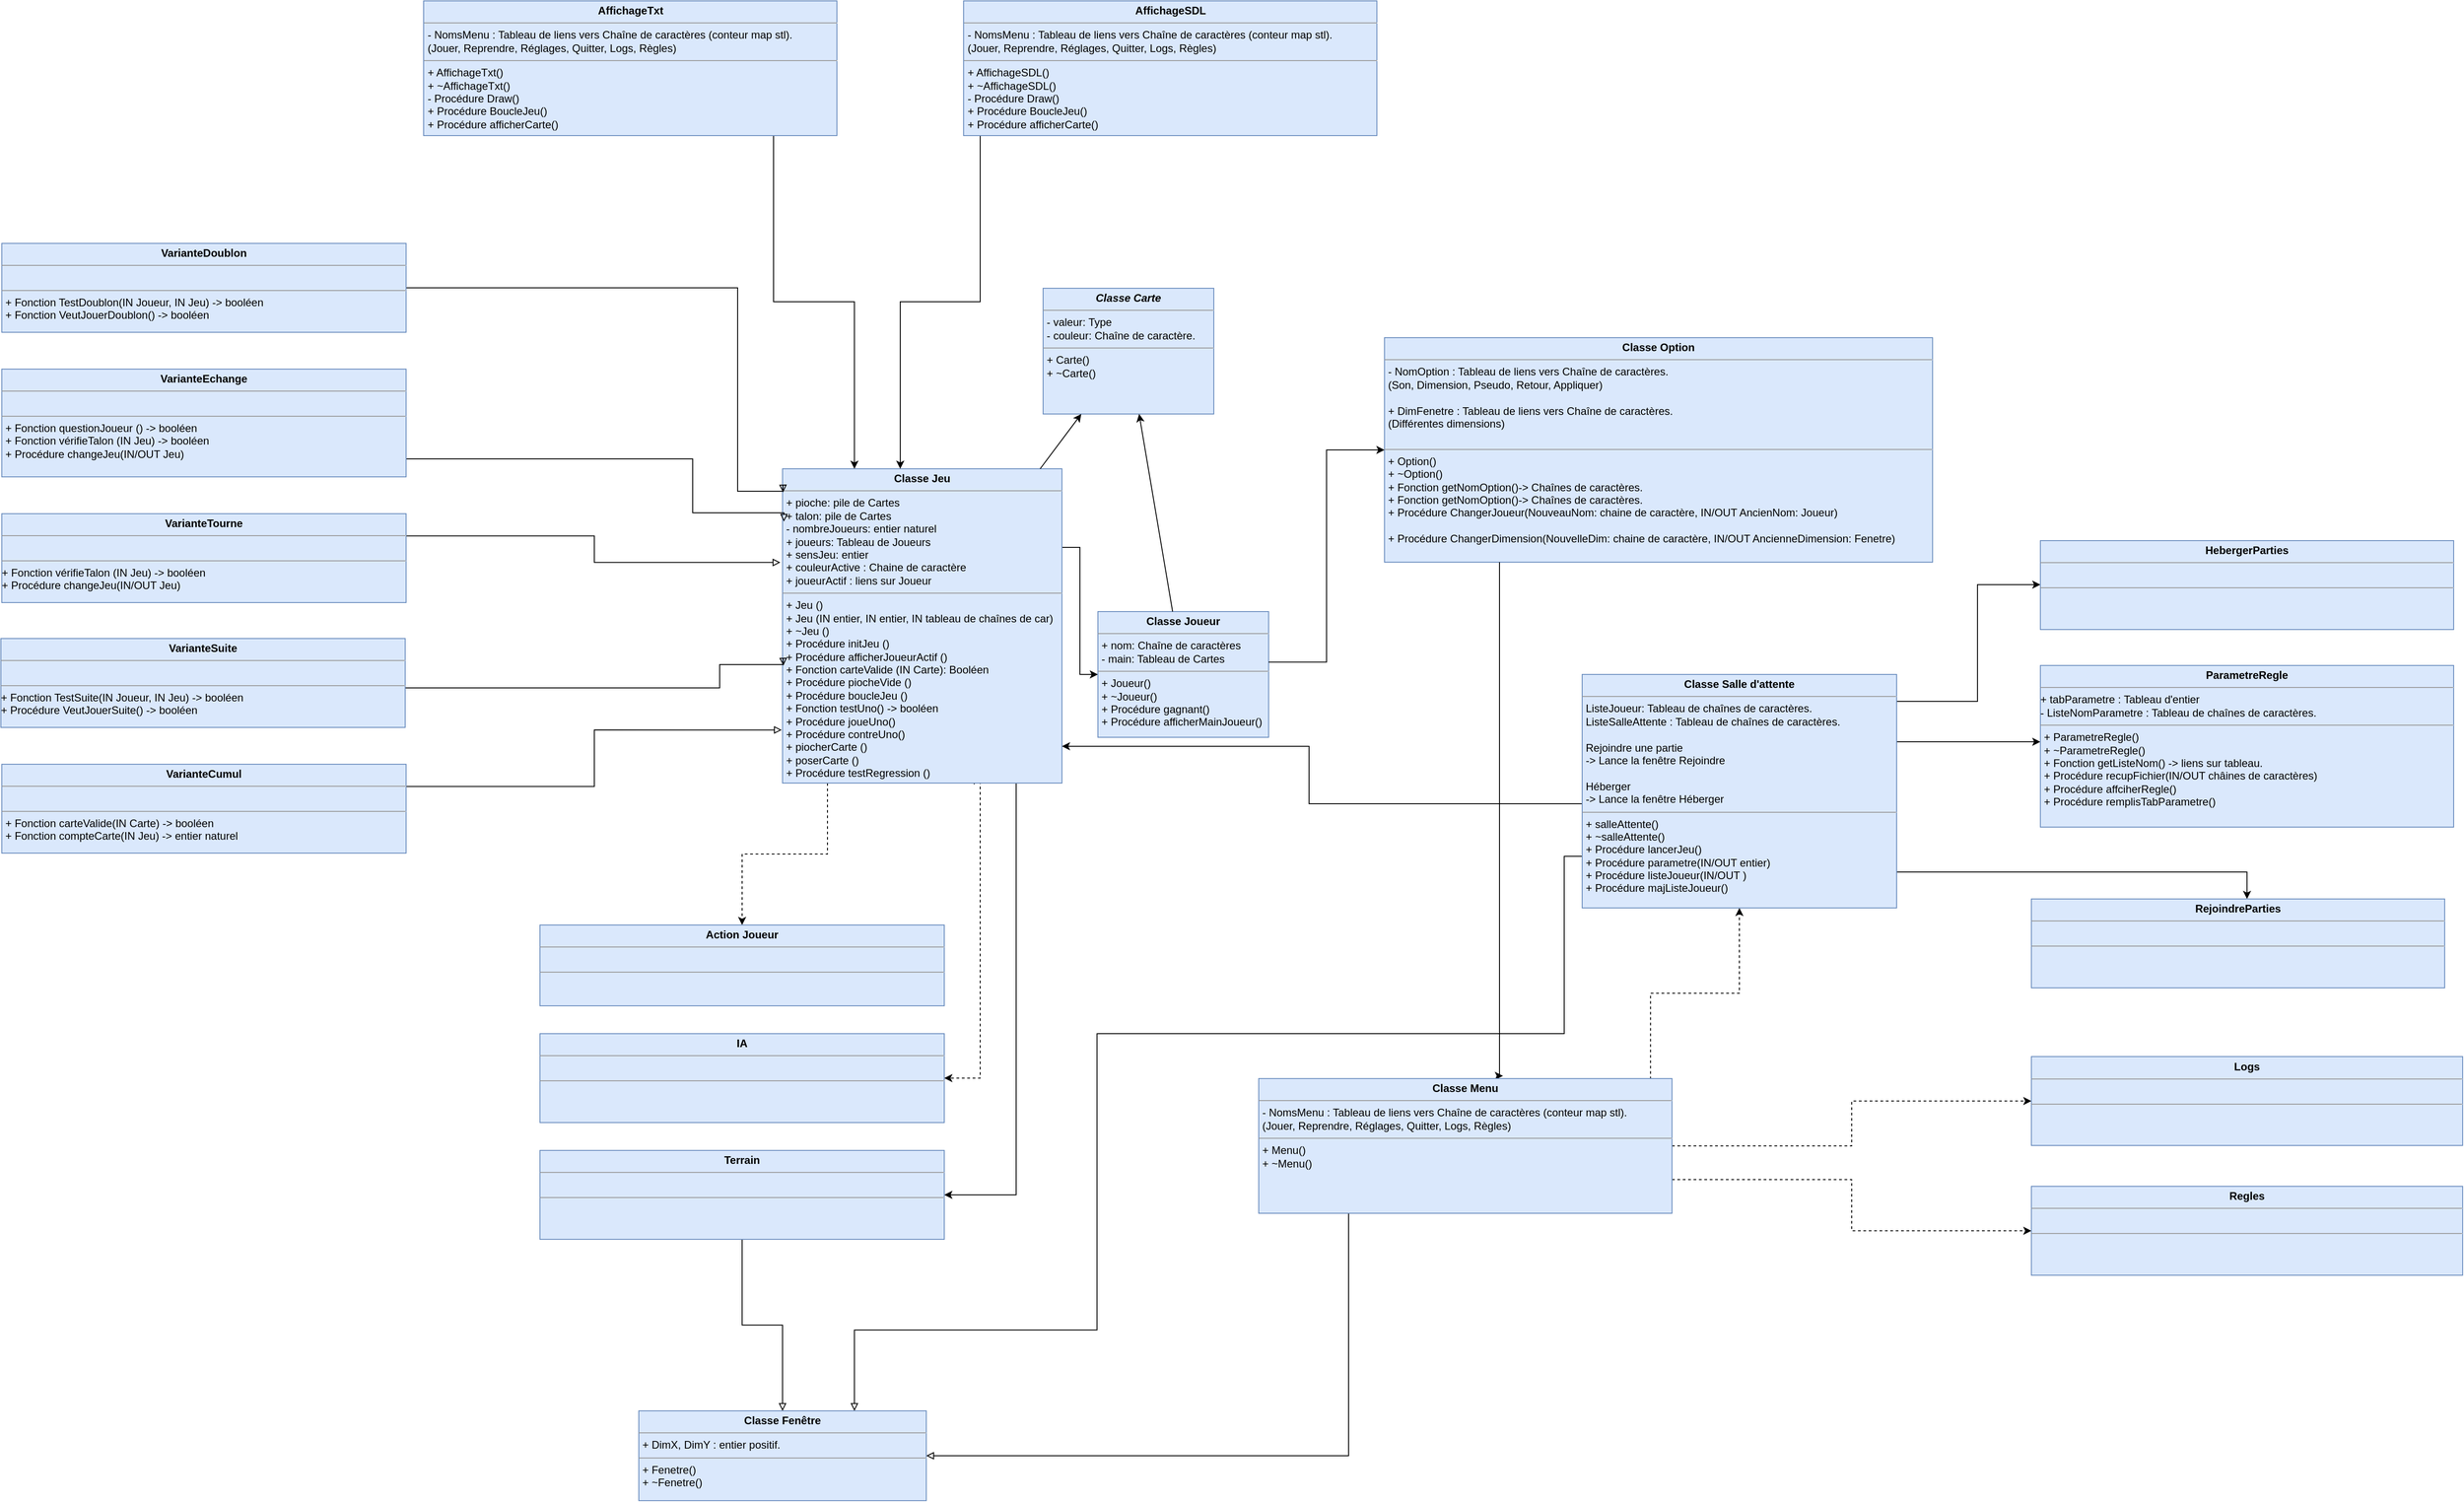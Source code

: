 <mxfile version="14.4.7" type="device"><diagram name="Page-1" id="c4acf3e9-155e-7222-9cf6-157b1a14988f"><mxGraphModel dx="3972" dy="5163" grid="1" gridSize="10" guides="1" tooltips="1" connect="1" arrows="1" fold="1" page="1" pageScale="1" pageWidth="850" pageHeight="1100" background="#ffffff" math="0" shadow="0"><root><mxCell id="0"/><mxCell id="1" parent="0"/><mxCell id="0wQo0CnokWUwTmDc4odr-11" style="edgeStyle=orthogonalEdgeStyle;rounded=0;orthogonalLoop=1;jettySize=auto;html=1;exitX=1;exitY=0.25;exitDx=0;exitDy=0;" parent="1" source="5d2195bd80daf111-9" target="5d2195bd80daf111-15" edge="1"><mxGeometry relative="1" as="geometry"><mxPoint x="-656" y="-1844" as="sourcePoint"/><mxPoint x="-320" y="-1840" as="targetPoint"/><Array as="points"/></mxGeometry></mxCell><mxCell id="T1Fc2ZHcE8DXKJNgJckl-6" style="edgeStyle=orthogonalEdgeStyle;rounded=0;orthogonalLoop=1;jettySize=auto;html=1;dashed=1;" parent="1" source="5d2195bd80daf111-9" target="zn9Z2SsRPNoIqsSreVZQ-27" edge="1"><mxGeometry relative="1" as="geometry"><Array as="points"><mxPoint x="-1030" y="-2570"/><mxPoint x="-1125" y="-2570"/></Array></mxGeometry></mxCell><mxCell id="T1Fc2ZHcE8DXKJNgJckl-7" style="edgeStyle=orthogonalEdgeStyle;rounded=0;orthogonalLoop=1;jettySize=auto;html=1;dashed=1;exitX=0.948;exitY=0.005;exitDx=0;exitDy=0;exitPerimeter=0;" parent="1" source="zn9Z2SsRPNoIqsSreVZQ-2" target="QS1IE63kKfe2ERiDQN9Z-3" edge="1"><mxGeometry relative="1" as="geometry"><Array as="points"/><mxPoint x="-15" y="-2500" as="targetPoint"/></mxGeometry></mxCell><mxCell id="T1Fc2ZHcE8DXKJNgJckl-12" style="edgeStyle=orthogonalEdgeStyle;rounded=0;orthogonalLoop=1;jettySize=auto;html=1;endArrow=classic;endFill=1;entryX=1;entryY=0.5;entryDx=0;entryDy=0;exitX=0.686;exitY=1.004;exitDx=0;exitDy=0;exitPerimeter=0;dashed=1;" parent="1" source="5d2195bd80daf111-9" target="zn9Z2SsRPNoIqsSreVZQ-22" edge="1"><mxGeometry relative="1" as="geometry"><Array as="points"><mxPoint x="-867" y="-2649"/><mxPoint x="-860" y="-2649"/><mxPoint x="-860" y="-2321"/></Array></mxGeometry></mxCell><mxCell id="T1Fc2ZHcE8DXKJNgJckl-13" style="edgeStyle=orthogonalEdgeStyle;rounded=0;orthogonalLoop=1;jettySize=auto;html=1;entryX=1;entryY=0.5;entryDx=0;entryDy=0;endArrow=classic;endFill=1;" parent="1" source="5d2195bd80daf111-9" target="zn9Z2SsRPNoIqsSreVZQ-23" edge="1"><mxGeometry relative="1" as="geometry"><Array as="points"><mxPoint x="-820" y="-2191"/></Array></mxGeometry></mxCell><mxCell id="5d2195bd80daf111-9" value="&lt;p style=&quot;margin: 0px ; margin-top: 4px ; text-align: center&quot;&gt;&lt;b&gt;Classe Jeu&lt;br&gt;&lt;/b&gt;&lt;/p&gt;&lt;hr size=&quot;1&quot;&gt;&lt;p style=&quot;margin: 0px ; margin-left: 4px&quot;&gt;+ pioche: pile de Cartes&lt;br&gt;+ talon: pile de Cartes&lt;/p&gt;&lt;p style=&quot;margin: 0px ; margin-left: 4px&quot;&gt;- nombreJoueurs: entier naturel&lt;/p&gt;&lt;p style=&quot;margin: 0px ; margin-left: 4px&quot;&gt;+ joueurs: Tableau de Joueurs&lt;br&gt;&lt;/p&gt;&lt;p style=&quot;margin: 0px ; margin-left: 4px&quot;&gt;+ sensJeu: entier&lt;/p&gt;&lt;p style=&quot;margin: 0px ; margin-left: 4px&quot;&gt;+ couleurActive : Chaine de caractère&lt;/p&gt;&lt;p style=&quot;margin: 0px ; margin-left: 4px&quot;&gt;+ joueurActif : liens sur Joueur&lt;br&gt;&lt;/p&gt;&lt;hr size=&quot;1&quot;&gt;&lt;p style=&quot;margin: 0px ; margin-left: 4px&quot;&gt;+ Jeu ()&lt;/p&gt;&lt;p style=&quot;margin: 0px ; margin-left: 4px&quot;&gt;+ Jeu (IN entier, IN entier, IN tableau de chaînes de car)&lt;br&gt;&lt;/p&gt;&lt;p style=&quot;margin: 0px ; margin-left: 4px&quot;&gt;+ ~Jeu ()&lt;/p&gt;&lt;p style=&quot;margin: 0px ; margin-left: 4px&quot;&gt;+ Procédure initJeu ()&lt;/p&gt;&lt;p style=&quot;margin: 0px ; margin-left: 4px&quot;&gt;+ Procédure afficherJoueurActif ()&lt;/p&gt;&lt;p style=&quot;margin: 0px ; margin-left: 4px&quot;&gt;+ Fonction carteValide (IN Carte): Booléen&lt;/p&gt;&lt;p style=&quot;margin: 0px ; margin-left: 4px&quot;&gt;+ Procédure piocheVide ()&lt;br&gt;&lt;/p&gt;&lt;p style=&quot;margin: 0px ; margin-left: 4px&quot;&gt;+ Procédure boucleJeu ()&lt;/p&gt;&lt;p style=&quot;margin: 0px ; margin-left: 4px&quot;&gt;+ Fonction testUno() -&amp;gt; booléen&lt;br&gt;&lt;/p&gt;&lt;p style=&quot;margin: 0px ; margin-left: 4px&quot;&gt;+ Procédure joueUno()&lt;/p&gt;&lt;p style=&quot;margin: 0px ; margin-left: 4px&quot;&gt;+ Procédure contreUno()&lt;br&gt;&lt;/p&gt;&lt;p style=&quot;margin: 0px ; margin-left: 4px&quot;&gt;+ piocherCarte ()&lt;/p&gt;&lt;p style=&quot;margin: 0px ; margin-left: 4px&quot;&gt;+ poserCarte ()&lt;/p&gt;&lt;p style=&quot;margin: 0px ; margin-left: 4px&quot;&gt;+ Procédure testRegression ()&lt;br&gt;&lt;/p&gt;&lt;p style=&quot;margin: 0px ; margin-left: 4px&quot;&gt;&lt;br&gt;&lt;/p&gt;" style="verticalAlign=top;align=left;overflow=fill;fontSize=12;fontFamily=Helvetica;html=1;rounded=0;shadow=0;comic=0;labelBackgroundColor=none;strokeWidth=1;fillColor=#dae8fc;strokeColor=#6c8ebf;" parent="1" vertex="1"><mxGeometry x="-1080" y="-2999" width="311" height="350" as="geometry"/></mxCell><mxCell id="5d2195bd80daf111-10" value="&lt;p style=&quot;margin: 0px ; margin-top: 4px ; text-align: center&quot;&gt;&lt;b&gt;&lt;i&gt;Classe Carte&lt;/i&gt;&lt;/b&gt;&lt;/p&gt;&lt;hr size=&quot;1&quot;&gt;&lt;p style=&quot;margin: 0px ; margin-left: 4px&quot;&gt;- valeur: Type&lt;br&gt;- couleur: Chaîne de caractère.&lt;br&gt;&lt;/p&gt;&lt;hr size=&quot;1&quot;&gt;&lt;p style=&quot;margin: 0px ; margin-left: 4px&quot;&gt;+ Carte()&lt;/p&gt;&lt;p style=&quot;margin: 0px ; margin-left: 4px&quot;&gt;+ ~Carte()&lt;br&gt;&lt;/p&gt;" style="verticalAlign=top;align=left;overflow=fill;fontSize=12;fontFamily=Helvetica;html=1;rounded=0;shadow=0;comic=0;labelBackgroundColor=none;strokeWidth=1;fillColor=#dae8fc;strokeColor=#6c8ebf;" parent="1" vertex="1"><mxGeometry x="-790" y="-3200" width="190" height="140" as="geometry"/></mxCell><mxCell id="5d2195bd80daf111-15" value="&lt;p style=&quot;margin: 0px ; margin-top: 4px ; text-align: center&quot;&gt;&lt;b&gt;Classe Joueur&lt;/b&gt;&lt;/p&gt;&lt;hr size=&quot;1&quot;&gt;&lt;p style=&quot;margin: 0px ; margin-left: 4px&quot;&gt;+ nom: Chaîne de caractères&lt;br&gt;- main: Tableau de Cartes&lt;br&gt;&lt;/p&gt;&lt;hr size=&quot;1&quot;&gt;&lt;p style=&quot;margin: 0px ; margin-left: 4px&quot;&gt;+ Joueur()&lt;/p&gt;&lt;p style=&quot;margin: 0px ; margin-left: 4px&quot;&gt;+ ~Joueur()&lt;/p&gt;&lt;p style=&quot;margin: 0px ; margin-left: 4px&quot;&gt;+ Procédure gagnant()&lt;/p&gt;&lt;p style=&quot;margin: 0px ; margin-left: 4px&quot;&gt;+ Procédure afficherMainJoueur()&lt;br&gt;&lt;/p&gt;" style="verticalAlign=top;align=left;overflow=fill;fontSize=12;fontFamily=Helvetica;html=1;rounded=0;shadow=0;comic=0;labelBackgroundColor=none;strokeWidth=1;fillColor=#dae8fc;strokeColor=#6c8ebf;" parent="1" vertex="1"><mxGeometry x="-729" y="-2840" width="190" height="140" as="geometry"/></mxCell><mxCell id="f2n6zYZ96CdqSWhJNvUJ-8" value="" style="endArrow=classic;html=1;" parent="1" source="5d2195bd80daf111-15" target="5d2195bd80daf111-10" edge="1"><mxGeometry width="50" height="50" relative="1" as="geometry"><mxPoint x="450" y="580" as="sourcePoint"/><mxPoint x="500" y="530" as="targetPoint"/></mxGeometry></mxCell><mxCell id="f2n6zYZ96CdqSWhJNvUJ-10" value="" style="endArrow=classic;html=1;" parent="1" source="5d2195bd80daf111-9" target="5d2195bd80daf111-10" edge="1"><mxGeometry width="50" height="50" relative="1" as="geometry"><mxPoint x="380" y="390" as="sourcePoint"/><mxPoint x="430" y="340" as="targetPoint"/><Array as="points"/></mxGeometry></mxCell><mxCell id="T1Fc2ZHcE8DXKJNgJckl-8" style="edgeStyle=orthogonalEdgeStyle;rounded=0;orthogonalLoop=1;jettySize=auto;html=1;endArrow=block;endFill=0;" parent="1" source="zn9Z2SsRPNoIqsSreVZQ-2" target="zn9Z2SsRPNoIqsSreVZQ-1" edge="1"><mxGeometry relative="1" as="geometry"><Array as="points"><mxPoint x="-450" y="-1900"/></Array></mxGeometry></mxCell><mxCell id="zn9Z2SsRPNoIqsSreVZQ-1" value="&lt;p style=&quot;margin: 0px ; margin-top: 4px ; text-align: center&quot;&gt;&lt;b&gt;Classe Fenêtre &lt;br&gt;&lt;/b&gt;&lt;/p&gt;&lt;hr size=&quot;1&quot;&gt;&lt;p style=&quot;margin: 0px ; margin-left: 4px&quot;&gt;+ DimX, DimY : entier positif.&lt;br&gt;&lt;/p&gt;&lt;hr size=&quot;1&quot;&gt;&lt;p style=&quot;margin: 0px ; margin-left: 4px&quot;&gt;+ Fenetre()&lt;br&gt;&lt;/p&gt;&lt;p style=&quot;margin: 0px ; margin-left: 4px&quot;&gt;+ ~Fenetre()&lt;/p&gt;" style="verticalAlign=top;align=left;overflow=fill;fontSize=12;fontFamily=Helvetica;html=1;rounded=0;shadow=0;comic=0;labelBackgroundColor=none;strokeWidth=1;fillColor=#dae8fc;strokeColor=#6c8ebf;" parent="1" vertex="1"><mxGeometry x="-1240" y="-1950" width="320" height="100" as="geometry"/></mxCell><mxCell id="zn9Z2SsRPNoIqsSreVZQ-3" value="&lt;p style=&quot;margin: 0px ; margin-top: 4px ; text-align: center&quot;&gt;&lt;b&gt;Classe Option&lt;br&gt;&lt;/b&gt;&lt;/p&gt;&lt;hr size=&quot;1&quot;&gt;&lt;p style=&quot;margin: 0px ; margin-left: 4px&quot;&gt;- NomOption : Tableau de liens vers Chaîne de caractères.&lt;br&gt;&lt;/p&gt;&lt;p style=&quot;margin: 0px ; margin-left: 4px&quot;&gt;(Son, Dimension, Pseudo, Retour, Appliquer)&lt;/p&gt;&lt;p style=&quot;margin: 0px ; margin-left: 4px&quot;&gt;&lt;br&gt;&lt;/p&gt;&lt;p style=&quot;margin: 0px ; margin-left: 4px&quot;&gt;+ DimFenetre : Tableau de liens vers Chaîne de caractères.&lt;br&gt;&lt;/p&gt;&lt;p style=&quot;margin: 0px ; margin-left: 4px&quot;&gt;(Différentes dimensions)&lt;/p&gt;&lt;br&gt;&lt;hr size=&quot;1&quot;&gt;&lt;p style=&quot;margin: 0px ; margin-left: 4px&quot;&gt;+ Option()&lt;br&gt;&lt;/p&gt;&lt;p style=&quot;margin: 0px ; margin-left: 4px&quot;&gt;+ ~Option()&lt;/p&gt;&lt;p style=&quot;margin: 0px ; margin-left: 4px&quot;&gt;+ Fonction getNomOption()-&amp;gt; Chaînes de caractères.&lt;br&gt;&lt;/p&gt;&lt;p style=&quot;margin: 0px ; margin-left: 4px&quot;&gt;+ Fonction getNomOption()-&amp;gt; Chaînes de caractères.&lt;br&gt;&lt;/p&gt;&lt;p style=&quot;margin: 0px ; margin-left: 4px&quot;&gt;+ Procédure ChangerJoueur(NouveauNom: chaine de caractère, IN/OUT AncienNom: Joueur)&lt;/p&gt;&lt;p style=&quot;margin: 0px ; margin-left: 4px&quot;&gt;&lt;br&gt;&lt;/p&gt;&lt;p style=&quot;margin: 0px ; margin-left: 4px&quot;&gt;+ Procédure ChangerDimension(NouvelleDim: chaine de caractère, IN/OUT AncienneDimension: Fenetre)&lt;/p&gt;" style="verticalAlign=top;align=left;overflow=fill;fontSize=12;fontFamily=Helvetica;html=1;rounded=0;shadow=0;comic=0;labelBackgroundColor=none;strokeWidth=1;fillColor=#dae8fc;strokeColor=#6c8ebf;" parent="1" vertex="1"><mxGeometry x="-410" y="-3145" width="610" height="250" as="geometry"/></mxCell><mxCell id="T1Fc2ZHcE8DXKJNgJckl-21" style="edgeStyle=orthogonalEdgeStyle;rounded=0;orthogonalLoop=1;jettySize=auto;html=1;endArrow=classic;endFill=1;" parent="1" target="5d2195bd80daf111-9" edge="1"><mxGeometry relative="1" as="geometry"><Array as="points"><mxPoint x="-494" y="-2626"/><mxPoint x="-494" y="-2690"/></Array><mxPoint x="-190" y="-2626" as="sourcePoint"/></mxGeometry></mxCell><mxCell id="48mRDnDiIhwB5vdOgpZr-1" style="edgeStyle=orthogonalEdgeStyle;rounded=0;orthogonalLoop=1;jettySize=auto;html=1;exitX=0;exitY=0.75;exitDx=0;exitDy=0;endArrow=block;endFill=0;entryX=0.75;entryY=0;entryDx=0;entryDy=0;" parent="1" target="zn9Z2SsRPNoIqsSreVZQ-1" edge="1"><mxGeometry relative="1" as="geometry"><mxPoint x="-920" y="-1950" as="targetPoint"/><Array as="points"><mxPoint x="-210" y="-2568"/><mxPoint x="-210" y="-2370"/><mxPoint x="-730" y="-2370"/><mxPoint x="-730" y="-2040"/><mxPoint x="-1000" y="-2040"/></Array><mxPoint x="-190" y="-2567.5" as="sourcePoint"/></mxGeometry></mxCell><mxCell id="T1Fc2ZHcE8DXKJNgJckl-20" style="edgeStyle=orthogonalEdgeStyle;rounded=0;orthogonalLoop=1;jettySize=auto;html=1;endArrow=classic;endFill=1;" parent="1" source="zn9Z2SsRPNoIqsSreVZQ-9" target="5d2195bd80daf111-9" edge="1"><mxGeometry relative="1" as="geometry"><Array as="points"><mxPoint x="-860" y="-3185"/><mxPoint x="-949" y="-3185"/></Array></mxGeometry></mxCell><mxCell id="zn9Z2SsRPNoIqsSreVZQ-9" value="&lt;p style=&quot;margin: 0px ; margin-top: 4px ; text-align: center&quot;&gt;&lt;b&gt;AffichageSDL&lt;/b&gt;&lt;/p&gt;&lt;hr size=&quot;1&quot;&gt;&lt;p style=&quot;margin: 0px ; margin-left: 4px&quot;&gt;- NomsMenu : Tableau de liens vers Chaîne de caractères (conteur map stl).&lt;/p&gt;&lt;p style=&quot;margin: 0px ; margin-left: 4px&quot;&gt;(Jouer, Reprendre, Réglages, Quitter, Logs, Règles)&lt;br&gt;&lt;/p&gt;&lt;hr size=&quot;1&quot;&gt;&lt;p style=&quot;margin: 0px ; margin-left: 4px&quot;&gt;+ AffichageSDL()&lt;br&gt;&lt;/p&gt;&lt;p style=&quot;margin: 0px ; margin-left: 4px&quot;&gt;+ ~AffichageSDL()&lt;/p&gt;&lt;p style=&quot;margin: 0px ; margin-left: 4px&quot;&gt;- Procédure Draw()&lt;/p&gt;&lt;p style=&quot;margin: 0px ; margin-left: 4px&quot;&gt;+ Procédure BoucleJeu()&lt;/p&gt;&lt;p style=&quot;margin: 0px ; margin-left: 4px&quot;&gt;+ Procédure afficherCarte()&lt;/p&gt;" style="verticalAlign=top;align=left;overflow=fill;fontSize=12;fontFamily=Helvetica;html=1;rounded=0;shadow=0;comic=0;labelBackgroundColor=none;strokeWidth=1;fillColor=#dae8fc;strokeColor=#6c8ebf;" parent="1" vertex="1"><mxGeometry x="-878.5" y="-3520" width="460" height="150" as="geometry"/></mxCell><mxCell id="T1Fc2ZHcE8DXKJNgJckl-19" style="edgeStyle=orthogonalEdgeStyle;rounded=0;orthogonalLoop=1;jettySize=auto;html=1;endArrow=classic;endFill=1;" parent="1" source="zn9Z2SsRPNoIqsSreVZQ-10" target="5d2195bd80daf111-9" edge="1"><mxGeometry relative="1" as="geometry"><Array as="points"><mxPoint x="-1090" y="-3185"/><mxPoint x="-1000" y="-3185"/></Array></mxGeometry></mxCell><mxCell id="zn9Z2SsRPNoIqsSreVZQ-10" value="&lt;p style=&quot;margin: 0px ; margin-top: 4px ; text-align: center&quot;&gt;&lt;b&gt;AffichageTxt&lt;br&gt;&lt;/b&gt;&lt;/p&gt;&lt;hr size=&quot;1&quot;&gt;&lt;p style=&quot;margin: 0px ; margin-left: 4px&quot;&gt;- NomsMenu : Tableau de liens vers Chaîne de caractères (conteur map stl).&lt;/p&gt;&lt;p style=&quot;margin: 0px ; margin-left: 4px&quot;&gt;(Jouer, Reprendre, Réglages, Quitter, Logs, Règles)&lt;br&gt;&lt;/p&gt;&lt;hr size=&quot;1&quot;&gt;&lt;p style=&quot;margin: 0px ; margin-left: 4px&quot;&gt;+ AffichageTxt()&lt;br&gt;&lt;/p&gt;&lt;p style=&quot;margin: 0px ; margin-left: 4px&quot;&gt;+ ~AffichageTxt()&lt;/p&gt;&lt;p style=&quot;margin: 0px ; margin-left: 4px&quot;&gt;- Procédure Draw()&lt;/p&gt;&lt;p style=&quot;margin: 0px ; margin-left: 4px&quot;&gt;+ Procédure BoucleJeu()&lt;/p&gt;&lt;p style=&quot;margin: 0px ; margin-left: 4px&quot;&gt;+ Procédure afficherCarte()&lt;br&gt;&lt;/p&gt;" style="verticalAlign=top;align=left;overflow=fill;fontSize=12;fontFamily=Helvetica;html=1;rounded=0;shadow=0;comic=0;labelBackgroundColor=none;strokeWidth=1;fillColor=#dae8fc;strokeColor=#6c8ebf;" parent="1" vertex="1"><mxGeometry x="-1479.5" y="-3520" width="460" height="150" as="geometry"/></mxCell><mxCell id="T1Fc2ZHcE8DXKJNgJckl-15" style="edgeStyle=orthogonalEdgeStyle;rounded=0;orthogonalLoop=1;jettySize=auto;html=1;endArrow=classic;endFill=1;" parent="1" target="zn9Z2SsRPNoIqsSreVZQ-19" edge="1"><mxGeometry relative="1" as="geometry"><Array as="points"><mxPoint x="210" y="-2695"/><mxPoint x="210" y="-2695"/></Array><mxPoint x="160" y="-2694.971" as="sourcePoint"/></mxGeometry></mxCell><mxCell id="zn9Z2SsRPNoIqsSreVZQ-19" value="&lt;p style=&quot;margin: 0px ; margin-top: 4px ; text-align: center&quot;&gt;&lt;b&gt;ParametreRegle&lt;br&gt;&lt;/b&gt;&lt;/p&gt;&lt;hr size=&quot;1&quot;&gt;&lt;div&gt;+ tabParametre : Tableau d'entier&lt;/div&gt;&lt;div&gt;- ListeNomParametre : Tableau de chaînes de caractères.&lt;br&gt;&lt;/div&gt;&lt;hr size=&quot;1&quot;&gt;&lt;p style=&quot;margin: 0px ; margin-left: 4px&quot;&gt;+ ParametreRegle()&lt;/p&gt;&lt;p style=&quot;margin: 0px ; margin-left: 4px&quot;&gt;+ ~ParametreRegle()&lt;/p&gt;&lt;p style=&quot;margin: 0px ; margin-left: 4px&quot;&gt;+ Fonction getListeNom() -&amp;gt; liens sur tableau.&lt;/p&gt;&lt;p style=&quot;margin: 0px ; margin-left: 4px&quot;&gt;+ Procédure recupFichier(IN/OUT châines de caractères)&lt;br&gt;&lt;/p&gt;&lt;p style=&quot;margin: 0px ; margin-left: 4px&quot;&gt;+ Procédure affciherRegle()&lt;br&gt;&lt;/p&gt;&lt;p style=&quot;margin: 0px ; margin-left: 4px&quot;&gt;+ Procédure remplisTabParametre()&lt;br&gt;&lt;/p&gt;" style="verticalAlign=top;align=left;overflow=fill;fontSize=12;fontFamily=Helvetica;html=1;rounded=0;shadow=0;comic=0;labelBackgroundColor=none;strokeWidth=1;fillColor=#dae8fc;strokeColor=#6c8ebf;" parent="1" vertex="1"><mxGeometry x="320" y="-2780" width="460" height="180" as="geometry"/></mxCell><mxCell id="T1Fc2ZHcE8DXKJNgJckl-14" style="edgeStyle=orthogonalEdgeStyle;rounded=0;orthogonalLoop=1;jettySize=auto;html=1;endArrow=classic;endFill=1;" parent="1" target="zn9Z2SsRPNoIqsSreVZQ-20" edge="1"><mxGeometry relative="1" as="geometry"><Array as="points"><mxPoint x="250" y="-2740"/><mxPoint x="250" y="-2870"/></Array><mxPoint x="160" y="-2740" as="sourcePoint"/></mxGeometry></mxCell><mxCell id="zn9Z2SsRPNoIqsSreVZQ-20" value="&lt;p style=&quot;margin: 0px ; margin-top: 4px ; text-align: center&quot;&gt;&lt;b&gt;HebergerParties&lt;br&gt;&lt;/b&gt;&lt;/p&gt;&lt;hr size=&quot;1&quot;&gt;&lt;p style=&quot;margin: 0px ; margin-left: 4px&quot;&gt;&lt;br&gt;&lt;/p&gt;&lt;hr size=&quot;1&quot;&gt;&lt;p style=&quot;margin: 0px ; margin-left: 4px&quot;&gt;&lt;br&gt;&lt;/p&gt;" style="verticalAlign=top;align=left;overflow=fill;fontSize=12;fontFamily=Helvetica;html=1;rounded=0;shadow=0;comic=0;labelBackgroundColor=none;strokeWidth=1;fillColor=#dae8fc;strokeColor=#6c8ebf;" parent="1" vertex="1"><mxGeometry x="320" y="-2919" width="460" height="99" as="geometry"/></mxCell><mxCell id="T1Fc2ZHcE8DXKJNgJckl-16" style="edgeStyle=orthogonalEdgeStyle;rounded=0;orthogonalLoop=1;jettySize=auto;html=1;endArrow=classic;endFill=1;" parent="1" target="zn9Z2SsRPNoIqsSreVZQ-21" edge="1"><mxGeometry relative="1" as="geometry"><mxPoint x="160" y="-2634.971" as="sourcePoint"/><Array as="points"><mxPoint x="160" y="-2550"/><mxPoint x="550" y="-2550"/></Array></mxGeometry></mxCell><mxCell id="zn9Z2SsRPNoIqsSreVZQ-21" value="&lt;p style=&quot;margin: 0px ; margin-top: 4px ; text-align: center&quot;&gt;&lt;b&gt;RejoindreParties&lt;br&gt;&lt;/b&gt;&lt;/p&gt;&lt;hr size=&quot;1&quot;&gt;&lt;br&gt;&lt;hr size=&quot;1&quot;&gt;&lt;p style=&quot;margin: 0px ; margin-left: 4px&quot;&gt;&lt;br&gt;&lt;/p&gt;" style="verticalAlign=top;align=left;overflow=fill;fontSize=12;fontFamily=Helvetica;html=1;rounded=0;shadow=0;comic=0;labelBackgroundColor=none;strokeWidth=1;fillColor=#dae8fc;strokeColor=#6c8ebf;" parent="1" vertex="1"><mxGeometry x="310" y="-2520" width="460" height="99" as="geometry"/></mxCell><mxCell id="zn9Z2SsRPNoIqsSreVZQ-22" value="&lt;p style=&quot;margin: 0px ; margin-top: 4px ; text-align: center&quot;&gt;&lt;b&gt;IA&lt;br&gt;&lt;/b&gt;&lt;/p&gt;&lt;hr size=&quot;1&quot;&gt;&lt;p style=&quot;margin: 0px ; margin-left: 4px&quot;&gt;&lt;br&gt;&lt;/p&gt;&lt;hr size=&quot;1&quot;&gt;&lt;p style=&quot;margin: 0px ; margin-left: 4px&quot;&gt;&lt;br&gt;&lt;/p&gt;" style="verticalAlign=top;align=left;overflow=fill;fontSize=12;fontFamily=Helvetica;html=1;rounded=0;shadow=0;comic=0;labelBackgroundColor=none;strokeWidth=1;fillColor=#dae8fc;strokeColor=#6c8ebf;" parent="1" vertex="1"><mxGeometry x="-1350" y="-2370" width="450" height="99" as="geometry"/></mxCell><mxCell id="T1Fc2ZHcE8DXKJNgJckl-3" style="edgeStyle=orthogonalEdgeStyle;rounded=0;orthogonalLoop=1;jettySize=auto;html=1;strokeColor=none;" parent="1" source="zn9Z2SsRPNoIqsSreVZQ-23" target="zn9Z2SsRPNoIqsSreVZQ-1" edge="1"><mxGeometry relative="1" as="geometry"/></mxCell><mxCell id="T1Fc2ZHcE8DXKJNgJckl-4" style="edgeStyle=orthogonalEdgeStyle;rounded=0;orthogonalLoop=1;jettySize=auto;html=1;endArrow=block;endFill=0;" parent="1" source="zn9Z2SsRPNoIqsSreVZQ-23" target="zn9Z2SsRPNoIqsSreVZQ-1" edge="1"><mxGeometry relative="1" as="geometry"/></mxCell><mxCell id="zn9Z2SsRPNoIqsSreVZQ-23" value="&lt;p style=&quot;margin: 0px ; margin-top: 4px ; text-align: center&quot;&gt;&lt;b&gt;Terrain&lt;br&gt;&lt;/b&gt;&lt;/p&gt;&lt;hr size=&quot;1&quot;&gt;&lt;p style=&quot;margin: 0px ; margin-left: 4px&quot;&gt;&lt;br&gt;&lt;/p&gt;&lt;hr size=&quot;1&quot;&gt;&lt;p style=&quot;margin: 0px ; margin-left: 4px&quot;&gt;&lt;br&gt;&lt;/p&gt;" style="verticalAlign=top;align=left;overflow=fill;fontSize=12;fontFamily=Helvetica;html=1;rounded=0;shadow=0;comic=0;labelBackgroundColor=none;strokeWidth=1;fillColor=#dae8fc;strokeColor=#6c8ebf;" parent="1" vertex="1"><mxGeometry x="-1350" y="-2240" width="450" height="99" as="geometry"/></mxCell><mxCell id="T1Fc2ZHcE8DXKJNgJckl-18" style="edgeStyle=orthogonalEdgeStyle;rounded=0;orthogonalLoop=1;jettySize=auto;html=1;endArrow=classic;endFill=1;dashed=1;exitX=1;exitY=0.75;exitDx=0;exitDy=0;" parent="1" source="zn9Z2SsRPNoIqsSreVZQ-2" target="zn9Z2SsRPNoIqsSreVZQ-25" edge="1"><mxGeometry relative="1" as="geometry"/></mxCell><mxCell id="zn9Z2SsRPNoIqsSreVZQ-25" value="&lt;p style=&quot;margin: 0px ; margin-top: 4px ; text-align: center&quot;&gt;&lt;b&gt;Regles&lt;br&gt;&lt;/b&gt;&lt;/p&gt;&lt;hr size=&quot;1&quot;&gt;&lt;p style=&quot;margin: 0px ; margin-left: 4px&quot;&gt;&lt;br&gt;&lt;/p&gt;&lt;hr size=&quot;1&quot;&gt;&lt;p style=&quot;margin: 0px ; margin-left: 4px&quot;&gt;&lt;br&gt;&lt;/p&gt;" style="verticalAlign=top;align=left;overflow=fill;fontSize=12;fontFamily=Helvetica;html=1;rounded=0;shadow=0;comic=0;labelBackgroundColor=none;strokeWidth=1;fillColor=#dae8fc;strokeColor=#6c8ebf;" parent="1" vertex="1"><mxGeometry x="310" y="-2200" width="480" height="99" as="geometry"/></mxCell><mxCell id="T1Fc2ZHcE8DXKJNgJckl-17" style="edgeStyle=orthogonalEdgeStyle;rounded=0;orthogonalLoop=1;jettySize=auto;html=1;endArrow=classic;endFill=1;dashed=1;" parent="1" source="zn9Z2SsRPNoIqsSreVZQ-2" target="zn9Z2SsRPNoIqsSreVZQ-26" edge="1"><mxGeometry relative="1" as="geometry"/></mxCell><mxCell id="zn9Z2SsRPNoIqsSreVZQ-26" value="&lt;p style=&quot;margin: 0px ; margin-top: 4px ; text-align: center&quot;&gt;&lt;b&gt;Logs&lt;br&gt;&lt;/b&gt;&lt;/p&gt;&lt;hr size=&quot;1&quot;&gt;&lt;p style=&quot;margin: 0px ; margin-left: 4px&quot;&gt;&lt;br&gt;&lt;/p&gt;&lt;hr size=&quot;1&quot;&gt;&lt;p style=&quot;margin: 0px ; margin-left: 4px&quot;&gt;&lt;br&gt;&lt;/p&gt;" style="verticalAlign=top;align=left;overflow=fill;fontSize=12;fontFamily=Helvetica;html=1;rounded=0;shadow=0;comic=0;labelBackgroundColor=none;strokeWidth=1;fillColor=#dae8fc;strokeColor=#6c8ebf;" parent="1" vertex="1"><mxGeometry x="310" y="-2344.5" width="480" height="99" as="geometry"/></mxCell><mxCell id="zn9Z2SsRPNoIqsSreVZQ-27" value="&lt;p style=&quot;margin: 0px ; margin-top: 4px ; text-align: center&quot;&gt;&lt;b&gt;Action Joueur&lt;br&gt;&lt;/b&gt;&lt;/p&gt;&lt;hr size=&quot;1&quot;&gt;&lt;p style=&quot;margin: 0px ; margin-left: 4px&quot;&gt;&lt;br&gt;&lt;/p&gt;&lt;hr size=&quot;1&quot;&gt;" style="verticalAlign=top;align=left;overflow=fill;fontSize=12;fontFamily=Helvetica;html=1;rounded=0;shadow=0;comic=0;labelBackgroundColor=none;strokeWidth=1;fillColor=#dae8fc;strokeColor=#6c8ebf;" parent="1" vertex="1"><mxGeometry x="-1350" y="-2491" width="450" height="90" as="geometry"/></mxCell><mxCell id="FPWIGKCDVvbo4BB-tob_-3" style="edgeStyle=orthogonalEdgeStyle;rounded=0;orthogonalLoop=1;jettySize=auto;html=1;exitX=1;exitY=0.402;exitDx=0;exitDy=0;entryX=0;entryY=0.5;entryDx=0;entryDy=0;exitPerimeter=0;" parent="1" source="5d2195bd80daf111-15" target="zn9Z2SsRPNoIqsSreVZQ-3" edge="1"><mxGeometry relative="1" as="geometry"><mxPoint x="-155" y="-1690" as="targetPoint"/></mxGeometry></mxCell><mxCell id="0wQo0CnokWUwTmDc4odr-14" style="edgeStyle=orthogonalEdgeStyle;rounded=0;orthogonalLoop=1;jettySize=auto;html=1;exitX=1;exitY=0.5;exitDx=0;exitDy=0;endArrow=block;endFill=0;strokeWidth=1;entryX=0.002;entryY=0.075;entryDx=0;entryDy=0;entryPerimeter=0;" parent="1" source="FPWIGKCDVvbo4BB-tob_-4" target="5d2195bd80daf111-9" edge="1"><mxGeometry relative="1" as="geometry"><Array as="points"><mxPoint x="-1130" y="-3201"/><mxPoint x="-1130" y="-2974"/></Array></mxGeometry></mxCell><mxCell id="FPWIGKCDVvbo4BB-tob_-4" value="&lt;p style=&quot;margin: 0px ; margin-top: 4px ; text-align: center&quot;&gt;&lt;b&gt;VarianteDoublon&lt;br&gt;&lt;/b&gt;&lt;/p&gt;&lt;hr size=&quot;1&quot;&gt;&lt;p style=&quot;margin: 0px ; margin-left: 4px&quot;&gt;&lt;br&gt;&lt;/p&gt;&lt;hr size=&quot;1&quot;&gt;&lt;p style=&quot;margin: 0px ; margin-left: 4px&quot;&gt;+ Fonction TestDoublon(IN Joueur, IN Jeu) -&amp;gt; booléen&lt;/p&gt;&lt;p style=&quot;margin: 0px ; margin-left: 4px&quot;&gt;+ Fonction VeutJouerDoublon() -&amp;gt; booléen&lt;br&gt;&lt;/p&gt;" style="verticalAlign=top;align=left;overflow=fill;fontSize=12;fontFamily=Helvetica;html=1;rounded=0;shadow=0;comic=0;labelBackgroundColor=none;strokeWidth=1;fillColor=#dae8fc;strokeColor=#6c8ebf;" parent="1" vertex="1"><mxGeometry x="-1949" y="-3250" width="450" height="99" as="geometry"/></mxCell><mxCell id="0wQo0CnokWUwTmDc4odr-17" style="edgeStyle=orthogonalEdgeStyle;rounded=0;orthogonalLoop=1;jettySize=auto;html=1;exitX=1;exitY=0.25;exitDx=0;exitDy=0;endArrow=block;endFill=0;strokeWidth=1;entryX=0.005;entryY=0.168;entryDx=0;entryDy=0;entryPerimeter=0;" parent="1" source="FPWIGKCDVvbo4BB-tob_-5" target="5d2195bd80daf111-9" edge="1"><mxGeometry relative="1" as="geometry"><Array as="points"><mxPoint x="-1499" y="-3010"/><mxPoint x="-1180" y="-3010"/><mxPoint x="-1180" y="-2950"/><mxPoint x="-1078" y="-2950"/></Array><mxPoint x="-1070" y="-3000" as="targetPoint"/></mxGeometry></mxCell><mxCell id="FPWIGKCDVvbo4BB-tob_-5" value="&lt;p style=&quot;margin: 0px ; margin-top: 4px ; text-align: center&quot;&gt;&lt;b&gt;VarianteEchange&lt;br&gt;&lt;/b&gt;&lt;/p&gt;&lt;hr size=&quot;1&quot;&gt;&lt;p style=&quot;margin: 0px ; margin-left: 4px&quot;&gt;&lt;br&gt;&lt;/p&gt;&lt;hr size=&quot;1&quot;&gt;&lt;p style=&quot;margin: 0px ; margin-left: 4px&quot;&gt;+ Fonction questionJoueur () -&amp;gt; booléen&lt;br&gt;&lt;/p&gt;&lt;p style=&quot;margin: 0px ; margin-left: 4px&quot;&gt;+ Fonction vérifieTalon (IN Jeu) -&amp;gt; booléen&lt;br&gt;&lt;/p&gt;&lt;p style=&quot;margin: 0px ; margin-left: 4px&quot;&gt;+ Procédure changeJeu(IN/OUT Jeu)&lt;br&gt;&lt;/p&gt;&lt;p style=&quot;margin: 0px ; margin-left: 4px&quot;&gt;&lt;br&gt;&lt;/p&gt;" style="verticalAlign=top;align=left;overflow=fill;fontSize=12;fontFamily=Helvetica;html=1;rounded=0;shadow=0;comic=0;labelBackgroundColor=none;strokeWidth=1;fillColor=#dae8fc;strokeColor=#6c8ebf;" parent="1" vertex="1"><mxGeometry x="-1949" y="-3110" width="450" height="120" as="geometry"/></mxCell><mxCell id="0wQo0CnokWUwTmDc4odr-23" style="edgeStyle=orthogonalEdgeStyle;rounded=0;orthogonalLoop=1;jettySize=auto;html=1;exitX=1;exitY=0.25;exitDx=0;exitDy=0;entryX=-0.008;entryY=0.298;entryDx=0;entryDy=0;entryPerimeter=0;endArrow=block;endFill=0;strokeWidth=1;" parent="1" source="FPWIGKCDVvbo4BB-tob_-6" target="5d2195bd80daf111-9" edge="1"><mxGeometry relative="1" as="geometry"/></mxCell><mxCell id="FPWIGKCDVvbo4BB-tob_-6" value="&lt;p style=&quot;margin: 0px ; margin-top: 4px ; text-align: center&quot;&gt;&lt;b&gt;VarianteTourne&lt;br&gt;&lt;/b&gt;&lt;/p&gt;&lt;hr size=&quot;1&quot;&gt;&lt;p style=&quot;margin: 0px ; margin-left: 4px&quot;&gt;&lt;br&gt;&lt;/p&gt;&lt;hr size=&quot;1&quot;&gt;+ Fonction vérifieTalon (IN Jeu) -&amp;gt; booléen&lt;br&gt;+ Procédure changeJeu(IN/OUT Jeu)" style="verticalAlign=top;align=left;overflow=fill;fontSize=12;fontFamily=Helvetica;html=1;rounded=0;shadow=0;comic=0;labelBackgroundColor=none;strokeWidth=1;fillColor=#dae8fc;strokeColor=#6c8ebf;" parent="1" vertex="1"><mxGeometry x="-1949" y="-2949" width="450" height="99" as="geometry"/></mxCell><mxCell id="0wQo0CnokWUwTmDc4odr-25" style="edgeStyle=orthogonalEdgeStyle;rounded=0;orthogonalLoop=1;jettySize=auto;html=1;exitX=1;exitY=0.25;exitDx=0;exitDy=0;entryX=-0.003;entryY=0.831;entryDx=0;entryDy=0;entryPerimeter=0;endArrow=block;endFill=0;strokeWidth=1;" parent="1" source="FPWIGKCDVvbo4BB-tob_-8" target="5d2195bd80daf111-9" edge="1"><mxGeometry relative="1" as="geometry"/></mxCell><mxCell id="FPWIGKCDVvbo4BB-tob_-8" value="&lt;p style=&quot;margin: 0px ; margin-top: 4px ; text-align: center&quot;&gt;&lt;b&gt;VarianteCumul&lt;br&gt;&lt;/b&gt;&lt;/p&gt;&lt;hr size=&quot;1&quot;&gt;&lt;p style=&quot;margin: 0px ; margin-left: 4px&quot;&gt;&lt;br&gt;&lt;/p&gt;&lt;hr size=&quot;1&quot;&gt;&lt;p style=&quot;margin: 0px ; margin-left: 4px&quot;&gt;+ Fonction carteValide(IN Carte) -&amp;gt; booléen&lt;/p&gt;&lt;p style=&quot;margin: 0px ; margin-left: 4px&quot;&gt;+ Fonction compteCarte(IN Jeu) -&amp;gt; entier naturel&lt;br&gt;&lt;/p&gt;" style="verticalAlign=top;align=left;overflow=fill;fontSize=12;fontFamily=Helvetica;html=1;rounded=0;shadow=0;comic=0;labelBackgroundColor=none;strokeWidth=1;fillColor=#dae8fc;strokeColor=#6c8ebf;" parent="1" vertex="1"><mxGeometry x="-1949" y="-2670" width="450" height="99" as="geometry"/></mxCell><mxCell id="0wQo0CnokWUwTmDc4odr-24" style="edgeStyle=orthogonalEdgeStyle;rounded=0;orthogonalLoop=1;jettySize=auto;html=1;exitX=1;exitY=0.25;exitDx=0;exitDy=0;entryX=0.003;entryY=0.626;entryDx=0;entryDy=0;entryPerimeter=0;endArrow=block;endFill=0;strokeWidth=1;" parent="1" source="0wQo0CnokWUwTmDc4odr-21" target="5d2195bd80daf111-9" edge="1"><mxGeometry relative="1" as="geometry"><Array as="points"><mxPoint x="-1150" y="-2755"/><mxPoint x="-1150" y="-2781"/></Array></mxGeometry></mxCell><mxCell id="0wQo0CnokWUwTmDc4odr-21" value="&lt;p style=&quot;margin: 0px ; margin-top: 4px ; text-align: center&quot;&gt;&lt;b&gt;VarianteSuite&lt;br&gt;&lt;/b&gt;&lt;/p&gt;&lt;hr size=&quot;1&quot;&gt;&lt;br&gt;&lt;hr size=&quot;1&quot;&gt;&lt;div&gt;+ Fonction TestSuite(IN Joueur, IN Jeu) -&amp;gt; booléen&lt;/div&gt;&lt;div&gt;+ Procédure VeutJouerSuite() -&amp;gt; booléen&lt;br&gt;&lt;/div&gt;" style="verticalAlign=top;align=left;overflow=fill;fontSize=12;fontFamily=Helvetica;html=1;rounded=0;shadow=0;comic=0;labelBackgroundColor=none;strokeWidth=1;fillColor=#dae8fc;strokeColor=#6c8ebf;" parent="1" vertex="1"><mxGeometry x="-1950" y="-2810" width="450" height="99" as="geometry"/></mxCell><mxCell id="T1Fc2ZHcE8DXKJNgJckl-11" style="edgeStyle=orthogonalEdgeStyle;rounded=0;orthogonalLoop=1;jettySize=auto;html=1;endArrow=classic;endFill=1;entryX=0.591;entryY=-0.02;entryDx=0;entryDy=0;entryPerimeter=0;" parent="1" source="zn9Z2SsRPNoIqsSreVZQ-3" target="zn9Z2SsRPNoIqsSreVZQ-2" edge="1"><mxGeometry relative="1" as="geometry"><Array as="points"><mxPoint x="-282" y="-2323"/></Array></mxGeometry></mxCell><mxCell id="zn9Z2SsRPNoIqsSreVZQ-2" value="&lt;p style=&quot;margin: 0px ; margin-top: 4px ; text-align: center&quot;&gt;&lt;b&gt;Classe Menu&lt;br&gt;&lt;/b&gt;&lt;/p&gt;&lt;hr size=&quot;1&quot;&gt;&lt;p style=&quot;margin: 0px ; margin-left: 4px&quot;&gt;- NomsMenu : Tableau de liens vers Chaîne de caractères (conteur map stl).&lt;/p&gt;&lt;p style=&quot;margin: 0px ; margin-left: 4px&quot;&gt;(Jouer, Reprendre, Réglages, Quitter, Logs, Règles)&lt;br&gt;&lt;/p&gt;&lt;hr size=&quot;1&quot;&gt;&lt;p style=&quot;margin: 0px ; margin-left: 4px&quot;&gt;+ Menu()&lt;br&gt;&lt;/p&gt;&lt;p style=&quot;margin: 0px ; margin-left: 4px&quot;&gt;+ ~Menu()&lt;/p&gt;&lt;p style=&quot;margin: 0px ; margin-left: 4px&quot;&gt;&lt;br&gt;&lt;/p&gt;" style="verticalAlign=top;align=left;overflow=fill;fontSize=12;fontFamily=Helvetica;html=1;rounded=0;shadow=0;comic=0;labelBackgroundColor=none;strokeWidth=1;fillColor=#dae8fc;strokeColor=#6c8ebf;" parent="1" vertex="1"><mxGeometry x="-550" y="-2320" width="460" height="150" as="geometry"/></mxCell><mxCell id="QS1IE63kKfe2ERiDQN9Z-3" value="&lt;p style=&quot;margin: 0px ; margin-top: 4px ; text-align: center&quot;&gt;&lt;b&gt;Classe Salle d'attente&lt;br&gt;&lt;/b&gt;&lt;/p&gt;&lt;hr size=&quot;1&quot;&gt;&lt;p style=&quot;margin: 0px ; margin-left: 4px&quot;&gt;ListeJoueur: Tableau de chaînes de caractères.&lt;br&gt;&lt;/p&gt;&lt;p style=&quot;margin: 0px ; margin-left: 4px&quot;&gt;ListeSalleAttente : Tableau de chaînes de caractères.&lt;br&gt;&lt;/p&gt;&lt;p style=&quot;margin: 0px ; margin-left: 4px&quot;&gt;&lt;br&gt;&lt;/p&gt;&lt;p style=&quot;margin: 0px ; margin-left: 4px&quot;&gt;Rejoindre une partie&lt;/p&gt;&lt;p style=&quot;margin: 0px ; margin-left: 4px&quot;&gt;-&amp;gt; Lance la fenêtre Rejoindre&lt;br&gt;&lt;/p&gt;&lt;p style=&quot;margin: 0px ; margin-left: 4px&quot;&gt;&lt;br&gt;&lt;/p&gt;&lt;p style=&quot;margin: 0px ; margin-left: 4px&quot;&gt;Héberger&lt;/p&gt;&lt;p style=&quot;margin: 0px ; margin-left: 4px&quot;&gt;-&amp;gt; Lance la fenêtre Héberger&lt;/p&gt;&lt;hr size=&quot;1&quot;&gt;&lt;p style=&quot;margin: 0px ; margin-left: 4px&quot;&gt;+ salleAttente()&lt;/p&gt;&lt;p style=&quot;margin: 0px ; margin-left: 4px&quot;&gt;+ ~salleAttente()&lt;/p&gt;&lt;p style=&quot;margin: 0px ; margin-left: 4px&quot;&gt;+ Procédure lancerJeu()&lt;br&gt;&lt;/p&gt;&lt;p style=&quot;margin: 0px ; margin-left: 4px&quot;&gt;+ Procédure parametre(IN/OUT entier)&lt;/p&gt;&lt;p style=&quot;margin: 0px ; margin-left: 4px&quot;&gt;+ Procédure listeJoueur(IN/OUT )&lt;br&gt;&lt;/p&gt;&lt;p style=&quot;margin: 0px ; margin-left: 4px&quot;&gt;+ Procédure majListeJoueur()&lt;/p&gt;&lt;p style=&quot;margin: 0px ; margin-left: 4px&quot;&gt;&lt;br&gt;&lt;/p&gt;" style="verticalAlign=top;align=left;overflow=fill;fontSize=12;fontFamily=Helvetica;html=1;rounded=0;shadow=0;comic=0;labelBackgroundColor=none;strokeWidth=1;fillColor=#dae8fc;strokeColor=#6c8ebf;" vertex="1" parent="1"><mxGeometry x="-190" y="-2770" width="350" height="260" as="geometry"/></mxCell></root></mxGraphModel></diagram></mxfile>